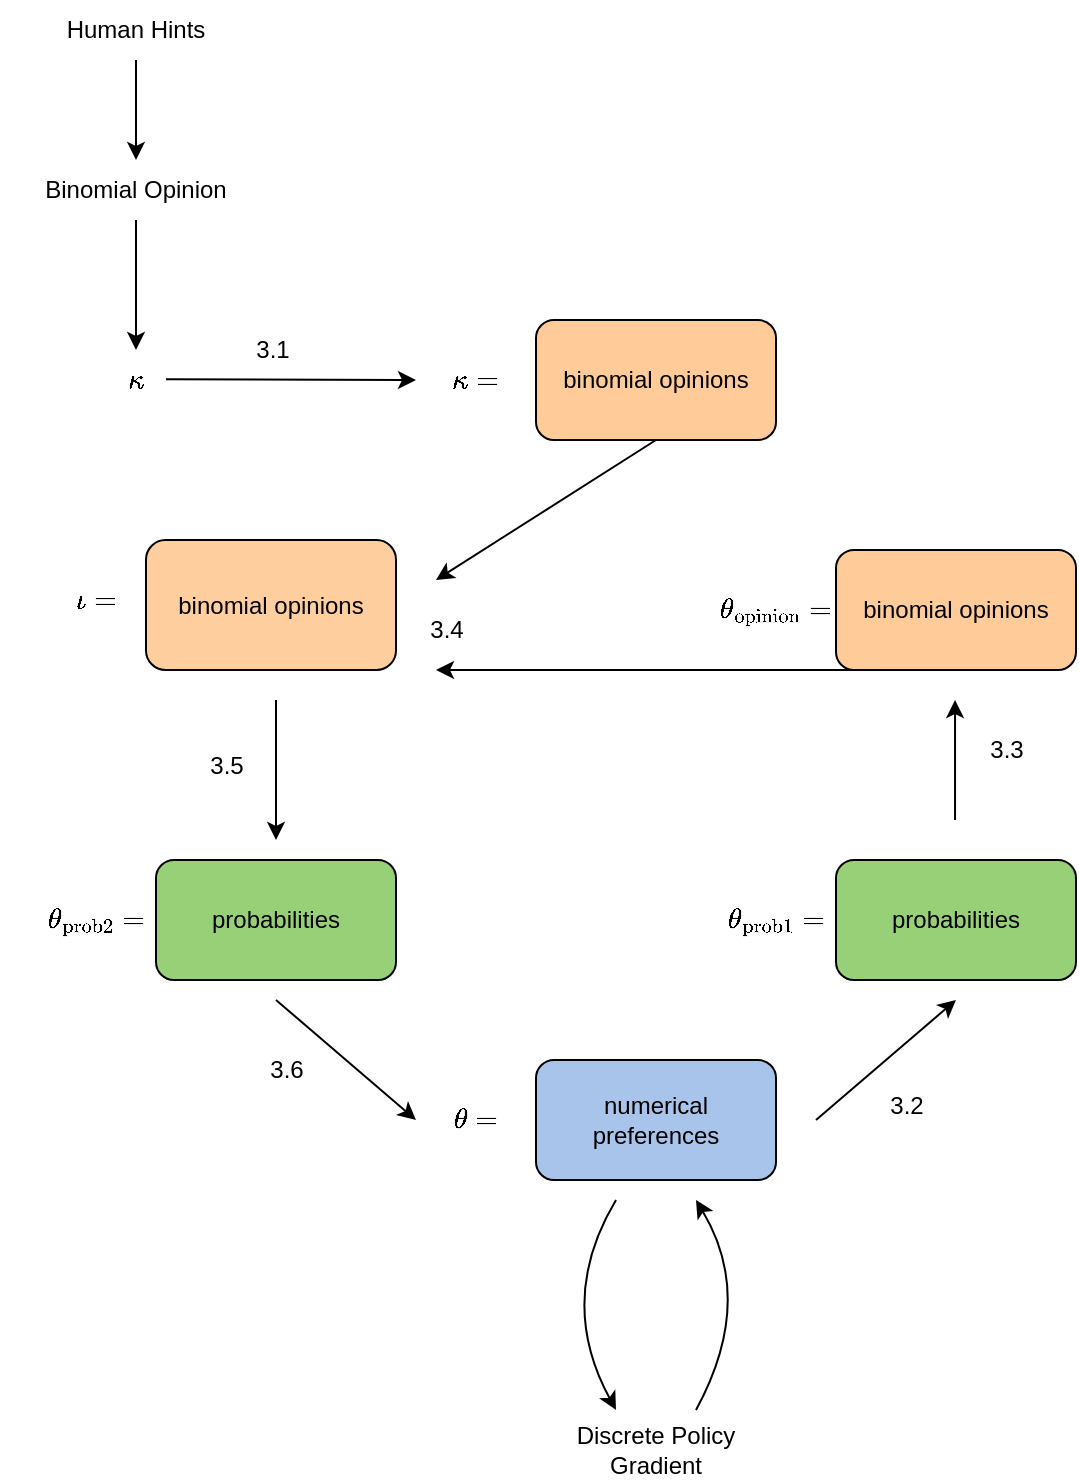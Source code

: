<mxfile version="22.1.22" type="github" pages="2">
  <diagram name="Page-1" id="LsjGqvZL1-sbHVoTEgp4">
    <mxGraphModel dx="1133" dy="755" grid="1" gridSize="10" guides="1" tooltips="1" connect="1" arrows="1" fold="1" page="1" pageScale="1" pageWidth="850" pageHeight="1100" math="1" shadow="0">
      <root>
        <mxCell id="0" />
        <mxCell id="1" parent="0" />
        <mxCell id="g3u8cm_EE9jy6rwPvGY0-1" value="Human Hints" style="text;html=1;strokeColor=none;fillColor=none;align=center;verticalAlign=middle;whiteSpace=wrap;rounded=0;" parent="1" vertex="1">
          <mxGeometry x="90" y="30" width="80" height="30" as="geometry" />
        </mxCell>
        <mxCell id="g3u8cm_EE9jy6rwPvGY0-30" style="edgeStyle=orthogonalEdgeStyle;rounded=0;orthogonalLoop=1;jettySize=auto;html=1;exitX=0.5;exitY=1;exitDx=0;exitDy=0;" parent="1" source="g3u8cm_EE9jy6rwPvGY0-2" target="g3u8cm_EE9jy6rwPvGY0-5" edge="1">
          <mxGeometry relative="1" as="geometry" />
        </mxCell>
        <mxCell id="g3u8cm_EE9jy6rwPvGY0-2" value="Binomial Opinion" style="text;html=1;strokeColor=none;fillColor=none;align=center;verticalAlign=middle;whiteSpace=wrap;rounded=0;" parent="1" vertex="1">
          <mxGeometry x="80" y="110" width="100" height="30" as="geometry" />
        </mxCell>
        <mxCell id="g3u8cm_EE9jy6rwPvGY0-5" value="$$\kappa$$" style="text;html=1;strokeColor=none;fillColor=none;align=center;verticalAlign=middle;whiteSpace=wrap;rounded=0;" parent="1" vertex="1">
          <mxGeometry x="100" y="205" width="60" height="30" as="geometry" />
        </mxCell>
        <mxCell id="g3u8cm_EE9jy6rwPvGY0-6" value="Discrete Policy Gradient" style="text;html=1;strokeColor=none;fillColor=none;align=center;verticalAlign=middle;whiteSpace=wrap;rounded=0;" parent="1" vertex="1">
          <mxGeometry x="345" y="740" width="90" height="30" as="geometry" />
        </mxCell>
        <mxCell id="g3u8cm_EE9jy6rwPvGY0-7" value="binomial opinions" style="rounded=1;whiteSpace=wrap;html=1;fillColor=#FFCC99;" parent="1" vertex="1">
          <mxGeometry x="330" y="190" width="120" height="60" as="geometry" />
        </mxCell>
        <mxCell id="g3u8cm_EE9jy6rwPvGY0-9" value="$$\kappa =$$" style="text;html=1;strokeColor=none;fillColor=none;align=center;verticalAlign=middle;whiteSpace=wrap;rounded=0;" parent="1" vertex="1">
          <mxGeometry x="270" y="205" width="60" height="30" as="geometry" />
        </mxCell>
        <mxCell id="g3u8cm_EE9jy6rwPvGY0-10" value="numerical preferences" style="rounded=1;whiteSpace=wrap;html=1;fillColor=#A9C4EB;" parent="1" vertex="1">
          <mxGeometry x="330" y="560" width="120" height="60" as="geometry" />
        </mxCell>
        <mxCell id="g3u8cm_EE9jy6rwPvGY0-11" value="$$\theta =$$" style="text;html=1;strokeColor=none;fillColor=none;align=center;verticalAlign=middle;whiteSpace=wrap;rounded=0;" parent="1" vertex="1">
          <mxGeometry x="270" y="575" width="60" height="30" as="geometry" />
        </mxCell>
        <mxCell id="g3u8cm_EE9jy6rwPvGY0-12" value="probabilities" style="rounded=1;whiteSpace=wrap;html=1;fillColor=#97D077;" parent="1" vertex="1">
          <mxGeometry x="140" y="460" width="120" height="60" as="geometry" />
        </mxCell>
        <mxCell id="g3u8cm_EE9jy6rwPvGY0-13" value="$$\theta _{\text{prob}2}=$$" style="text;html=1;strokeColor=none;fillColor=none;align=center;verticalAlign=middle;whiteSpace=wrap;rounded=0;" parent="1" vertex="1">
          <mxGeometry x="80" y="475" width="60" height="30" as="geometry" />
        </mxCell>
        <mxCell id="g3u8cm_EE9jy6rwPvGY0-14" value="probabilities" style="rounded=1;whiteSpace=wrap;html=1;fillColor=#97D077;" parent="1" vertex="1">
          <mxGeometry x="480" y="460" width="120" height="60" as="geometry" />
        </mxCell>
        <mxCell id="g3u8cm_EE9jy6rwPvGY0-15" value="$$\theta _{\text{prob}1}=$$" style="text;html=1;strokeColor=none;fillColor=none;align=center;verticalAlign=middle;whiteSpace=wrap;rounded=0;" parent="1" vertex="1">
          <mxGeometry x="420" y="475" width="60" height="30" as="geometry" />
        </mxCell>
        <mxCell id="g3u8cm_EE9jy6rwPvGY0-16" value="binomial opinions" style="rounded=1;whiteSpace=wrap;html=1;fillColor=#FFCE9F;" parent="1" vertex="1">
          <mxGeometry x="135" y="300" width="125" height="65" as="geometry" />
        </mxCell>
        <mxCell id="g3u8cm_EE9jy6rwPvGY0-17" value="$$\iota =$$" style="text;html=1;strokeColor=none;fillColor=none;align=center;verticalAlign=middle;whiteSpace=wrap;rounded=0;" parent="1" vertex="1">
          <mxGeometry x="80" y="315" width="60" height="30" as="geometry" />
        </mxCell>
        <mxCell id="g3u8cm_EE9jy6rwPvGY0-18" value="binomial opinions" style="rounded=1;whiteSpace=wrap;html=1;fillColor=#FFCC99;" parent="1" vertex="1">
          <mxGeometry x="480" y="305" width="120" height="60" as="geometry" />
        </mxCell>
        <mxCell id="g3u8cm_EE9jy6rwPvGY0-19" value="$$\theta _\text{opinion}=$$" style="text;html=1;strokeColor=none;fillColor=none;align=center;verticalAlign=middle;whiteSpace=wrap;rounded=0;" parent="1" vertex="1">
          <mxGeometry x="420" y="320" width="60" height="30" as="geometry" />
        </mxCell>
        <mxCell id="g3u8cm_EE9jy6rwPvGY0-20" value="" style="endArrow=classic;html=1;rounded=0;entryX=0.5;entryY=1;entryDx=0;entryDy=0;" parent="1" edge="1">
          <mxGeometry width="50" height="50" relative="1" as="geometry">
            <mxPoint x="145" y="219.57" as="sourcePoint" />
            <mxPoint x="270" y="220.05" as="targetPoint" />
          </mxGeometry>
        </mxCell>
        <mxCell id="g3u8cm_EE9jy6rwPvGY0-21" value="" style="endArrow=classic;html=1;rounded=0;" parent="1" edge="1">
          <mxGeometry width="50" height="50" relative="1" as="geometry">
            <mxPoint x="470" y="590" as="sourcePoint" />
            <mxPoint x="540" y="530" as="targetPoint" />
            <Array as="points" />
          </mxGeometry>
        </mxCell>
        <mxCell id="g3u8cm_EE9jy6rwPvGY0-22" value="" style="endArrow=classic;html=1;rounded=0;" parent="1" edge="1">
          <mxGeometry width="50" height="50" relative="1" as="geometry">
            <mxPoint x="539.52" y="440" as="sourcePoint" />
            <mxPoint x="539.52" y="380" as="targetPoint" />
            <Array as="points" />
          </mxGeometry>
        </mxCell>
        <mxCell id="g3u8cm_EE9jy6rwPvGY0-23" value="" style="endArrow=classic;html=1;rounded=0;" parent="1" edge="1">
          <mxGeometry width="50" height="50" relative="1" as="geometry">
            <mxPoint x="200" y="380" as="sourcePoint" />
            <mxPoint x="200" y="450" as="targetPoint" />
            <Array as="points" />
          </mxGeometry>
        </mxCell>
        <mxCell id="g3u8cm_EE9jy6rwPvGY0-24" value="" style="endArrow=classic;html=1;rounded=0;" parent="1" edge="1">
          <mxGeometry width="50" height="50" relative="1" as="geometry">
            <mxPoint x="200" y="530" as="sourcePoint" />
            <mxPoint x="270" y="590" as="targetPoint" />
            <Array as="points" />
          </mxGeometry>
        </mxCell>
        <mxCell id="g3u8cm_EE9jy6rwPvGY0-25" value="" style="endArrow=classic;html=1;rounded=0;exitX=0.5;exitY=1;exitDx=0;exitDy=0;" parent="1" source="g3u8cm_EE9jy6rwPvGY0-7" edge="1">
          <mxGeometry width="50" height="50" relative="1" as="geometry">
            <mxPoint x="380" y="390" as="sourcePoint" />
            <mxPoint x="280" y="320" as="targetPoint" />
          </mxGeometry>
        </mxCell>
        <mxCell id="g3u8cm_EE9jy6rwPvGY0-26" value="" style="endArrow=classic;html=1;rounded=0;exitX=0.25;exitY=1;exitDx=0;exitDy=0;" parent="1" source="g3u8cm_EE9jy6rwPvGY0-18" edge="1">
          <mxGeometry width="50" height="50" relative="1" as="geometry">
            <mxPoint x="530" y="380" as="sourcePoint" />
            <mxPoint x="280" y="365" as="targetPoint" />
          </mxGeometry>
        </mxCell>
        <mxCell id="g3u8cm_EE9jy6rwPvGY0-29" value="" style="endArrow=classic;html=1;rounded=0;exitX=0.5;exitY=1;exitDx=0;exitDy=0;" parent="1" source="g3u8cm_EE9jy6rwPvGY0-1" target="g3u8cm_EE9jy6rwPvGY0-2" edge="1">
          <mxGeometry width="50" height="50" relative="1" as="geometry">
            <mxPoint x="490" y="390" as="sourcePoint" />
            <mxPoint x="540" y="340" as="targetPoint" />
          </mxGeometry>
        </mxCell>
        <mxCell id="g3u8cm_EE9jy6rwPvGY0-43" value="3.2" style="text;html=1;align=center;verticalAlign=middle;resizable=0;points=[];autosize=1;strokeColor=none;fillColor=none;" parent="1" vertex="1">
          <mxGeometry x="495" y="568" width="40" height="30" as="geometry" />
        </mxCell>
        <mxCell id="g3u8cm_EE9jy6rwPvGY0-44" value="3.3" style="text;html=1;align=center;verticalAlign=middle;resizable=0;points=[];autosize=1;strokeColor=none;fillColor=none;" parent="1" vertex="1">
          <mxGeometry x="545" y="390" width="40" height="30" as="geometry" />
        </mxCell>
        <mxCell id="g3u8cm_EE9jy6rwPvGY0-45" value="3.4" style="text;html=1;align=center;verticalAlign=middle;resizable=0;points=[];autosize=1;strokeColor=none;fillColor=none;" parent="1" vertex="1">
          <mxGeometry x="265" y="330" width="40" height="30" as="geometry" />
        </mxCell>
        <mxCell id="g3u8cm_EE9jy6rwPvGY0-46" value="3.5" style="text;html=1;align=center;verticalAlign=middle;resizable=0;points=[];autosize=1;strokeColor=none;fillColor=none;" parent="1" vertex="1">
          <mxGeometry x="155" y="398" width="40" height="30" as="geometry" />
        </mxCell>
        <mxCell id="g3u8cm_EE9jy6rwPvGY0-47" value="3.6" style="text;html=1;align=center;verticalAlign=middle;resizable=0;points=[];autosize=1;strokeColor=none;fillColor=none;" parent="1" vertex="1">
          <mxGeometry x="185" y="550" width="40" height="30" as="geometry" />
        </mxCell>
        <mxCell id="g3u8cm_EE9jy6rwPvGY0-48" value="" style="curved=1;endArrow=classic;html=1;rounded=0;exitX=1;exitY=0.5;exitDx=0;exitDy=0;" parent="1" edge="1">
          <mxGeometry width="50" height="50" relative="1" as="geometry">
            <mxPoint x="410" y="735" as="sourcePoint" />
            <mxPoint x="410" y="630" as="targetPoint" />
            <Array as="points">
              <mxPoint x="440" y="680" />
            </Array>
          </mxGeometry>
        </mxCell>
        <mxCell id="g3u8cm_EE9jy6rwPvGY0-49" value="" style="curved=1;endArrow=classic;html=1;rounded=0;exitX=1;exitY=0.5;exitDx=0;exitDy=0;" parent="1" edge="1">
          <mxGeometry width="50" height="50" relative="1" as="geometry">
            <mxPoint x="370" y="630" as="sourcePoint" />
            <mxPoint x="370" y="735" as="targetPoint" />
            <Array as="points">
              <mxPoint x="340" y="680" />
            </Array>
          </mxGeometry>
        </mxCell>
        <mxCell id="kTOtuXMPXJSkDzbhlfC--2" value="3.1" style="text;html=1;align=center;verticalAlign=middle;resizable=0;points=[];autosize=1;strokeColor=none;fillColor=none;" parent="1" vertex="1">
          <mxGeometry x="177.5" y="190" width="40" height="30" as="geometry" />
        </mxCell>
      </root>
    </mxGraphModel>
  </diagram>
  <diagram id="xjNDVN1in0paXz5avpfR" name="Page-2">
    <mxGraphModel dx="1133" dy="755" grid="1" gridSize="10" guides="1" tooltips="1" connect="1" arrows="1" fold="1" page="1" pageScale="1" pageWidth="850" pageHeight="1100" math="0" shadow="0">
      <root>
        <mxCell id="0" />
        <mxCell id="1" parent="0" />
      </root>
    </mxGraphModel>
  </diagram>
</mxfile>
